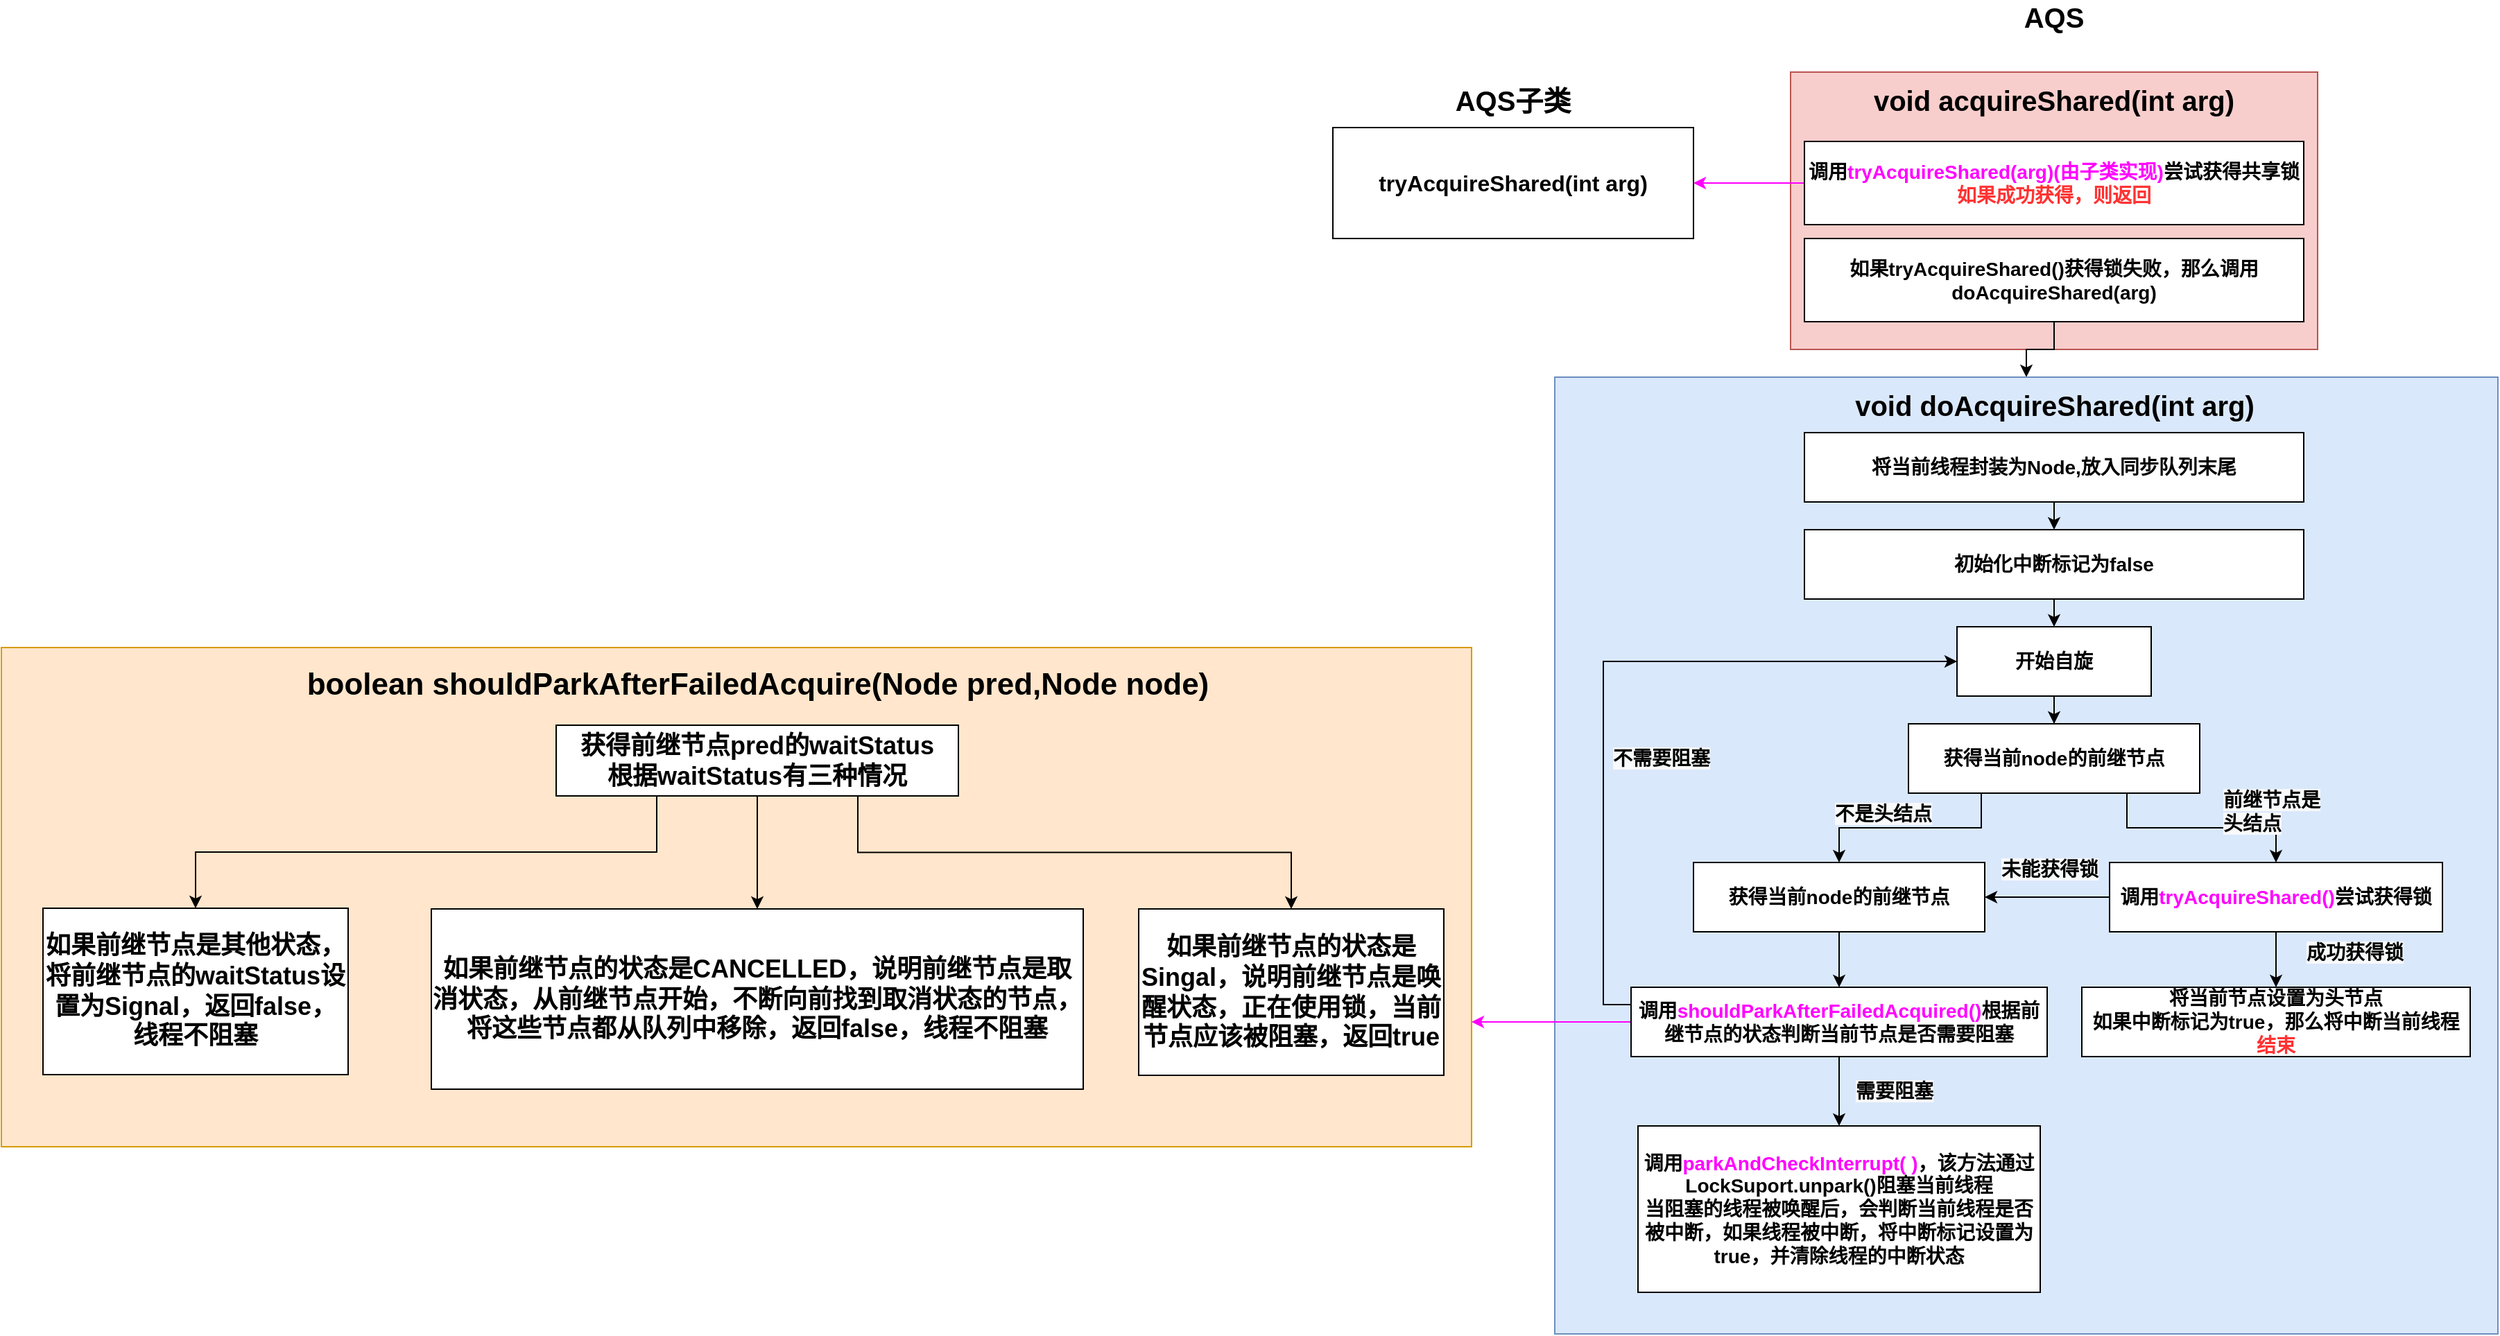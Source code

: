 <mxfile version="15.2.7" type="device"><diagram id="93SUg-u_EPSsuYki_Jcq" name="第 1 页"><mxGraphModel dx="3361" dy="987" grid="1" gridSize="10" guides="1" tooltips="1" connect="1" arrows="1" fold="1" page="1" pageScale="1" pageWidth="827" pageHeight="1169" math="0" shadow="0"><root><mxCell id="0"/><mxCell id="1" parent="0"/><mxCell id="FAWYg3j6sBwUgS_7yUqw-2" value="&lt;b&gt;&lt;font style=&quot;font-size: 20px&quot;&gt;AQS&lt;/font&gt;&lt;/b&gt;" style="text;html=1;strokeColor=none;fillColor=none;align=center;verticalAlign=middle;whiteSpace=wrap;rounded=0;" parent="1" vertex="1"><mxGeometry x="360" y="80" width="40" height="20" as="geometry"/></mxCell><mxCell id="FAWYg3j6sBwUgS_7yUqw-3" value="" style="rounded=0;whiteSpace=wrap;html=1;fillColor=#f8cecc;strokeColor=#b85450;" parent="1" vertex="1"><mxGeometry x="190" y="130" width="380" height="200" as="geometry"/></mxCell><mxCell id="FAWYg3j6sBwUgS_7yUqw-5" value="&lt;b&gt;&lt;font style=&quot;font-size: 20px&quot;&gt;void acquireShared(int arg)&lt;/font&gt;&lt;/b&gt;" style="text;html=1;strokeColor=none;fillColor=none;align=center;verticalAlign=middle;whiteSpace=wrap;rounded=0;" parent="1" vertex="1"><mxGeometry x="235" y="140" width="290" height="20" as="geometry"/></mxCell><mxCell id="FAWYg3j6sBwUgS_7yUqw-12" style="edgeStyle=orthogonalEdgeStyle;rounded=0;orthogonalLoop=1;jettySize=auto;html=1;exitX=0;exitY=0.5;exitDx=0;exitDy=0;entryX=1;entryY=0.5;entryDx=0;entryDy=0;strokeColor=#FF00FF;" parent="1" source="FAWYg3j6sBwUgS_7yUqw-6" target="FAWYg3j6sBwUgS_7yUqw-7" edge="1"><mxGeometry relative="1" as="geometry"/></mxCell><mxCell id="FAWYg3j6sBwUgS_7yUqw-6" value="&lt;b style=&quot;font-size: 14px&quot;&gt;调用&lt;font color=&quot;#ff00ff&quot;&gt;tryAcquireShared(arg)(由子类实现)&lt;/font&gt;尝试获得共享锁&lt;br&gt;&lt;font color=&quot;#ff3333&quot;&gt;如果成功获得，则返回&lt;/font&gt;&lt;/b&gt;" style="rounded=0;whiteSpace=wrap;html=1;" parent="1" vertex="1"><mxGeometry x="200" y="180" width="360" height="60" as="geometry"/></mxCell><mxCell id="FAWYg3j6sBwUgS_7yUqw-7" value="&lt;b&gt;&lt;font style=&quot;font-size: 16px&quot;&gt;tryAcquireShared(int arg)&lt;/font&gt;&lt;/b&gt;" style="rounded=0;whiteSpace=wrap;html=1;" parent="1" vertex="1"><mxGeometry x="-140" y="170" width="260" height="80" as="geometry"/></mxCell><mxCell id="FAWYg3j6sBwUgS_7yUqw-8" value="&lt;b&gt;&lt;font style=&quot;font-size: 20px&quot;&gt;AQS子类&lt;/font&gt;&lt;/b&gt;" style="text;html=1;strokeColor=none;fillColor=none;align=center;verticalAlign=middle;whiteSpace=wrap;rounded=0;" parent="1" vertex="1"><mxGeometry x="-70" y="140" width="120" height="20" as="geometry"/></mxCell><mxCell id="FAWYg3j6sBwUgS_7yUqw-19" style="edgeStyle=orthogonalEdgeStyle;rounded=0;orthogonalLoop=1;jettySize=auto;html=1;exitX=0.5;exitY=1;exitDx=0;exitDy=0;entryX=0.5;entryY=0;entryDx=0;entryDy=0;" parent="1" source="FAWYg3j6sBwUgS_7yUqw-13" target="FAWYg3j6sBwUgS_7yUqw-14" edge="1"><mxGeometry relative="1" as="geometry"/></mxCell><mxCell id="FAWYg3j6sBwUgS_7yUqw-13" value="&lt;span style=&quot;font-size: 14px&quot;&gt;&lt;b&gt;如果tryAcquireShared()获得锁失败，那么调用doAcquireShared(arg)&lt;/b&gt;&lt;/span&gt;" style="rounded=0;whiteSpace=wrap;html=1;" parent="1" vertex="1"><mxGeometry x="200" y="250" width="360" height="60" as="geometry"/></mxCell><mxCell id="FAWYg3j6sBwUgS_7yUqw-14" value="" style="rounded=0;whiteSpace=wrap;html=1;fillColor=#dae8fc;strokeColor=#6c8ebf;" parent="1" vertex="1"><mxGeometry x="20" y="350" width="680" height="690" as="geometry"/></mxCell><mxCell id="FAWYg3j6sBwUgS_7yUqw-15" value="&lt;b&gt;&lt;font style=&quot;font-size: 20px&quot;&gt;void doAcquireShared(int arg)&lt;/font&gt;&lt;/b&gt;" style="text;html=1;strokeColor=none;fillColor=none;align=center;verticalAlign=middle;whiteSpace=wrap;rounded=0;" parent="1" vertex="1"><mxGeometry x="212.5" y="360" width="335" height="20" as="geometry"/></mxCell><mxCell id="W5xdZTUk29vM9QqU6VjW-4" style="edgeStyle=orthogonalEdgeStyle;rounded=0;orthogonalLoop=1;jettySize=auto;html=1;exitX=0.5;exitY=1;exitDx=0;exitDy=0;entryX=0.5;entryY=0;entryDx=0;entryDy=0;" edge="1" parent="1" source="FAWYg3j6sBwUgS_7yUqw-16" target="W5xdZTUk29vM9QqU6VjW-1"><mxGeometry relative="1" as="geometry"/></mxCell><mxCell id="FAWYg3j6sBwUgS_7yUqw-16" value="&lt;span style=&quot;font-size: 14px&quot;&gt;&lt;b&gt;将当前线程封装为Node,放入同步队列末尾&lt;/b&gt;&lt;/span&gt;" style="rounded=0;whiteSpace=wrap;html=1;" parent="1" vertex="1"><mxGeometry x="200" y="390" width="360" height="50" as="geometry"/></mxCell><mxCell id="W5xdZTUk29vM9QqU6VjW-5" style="edgeStyle=orthogonalEdgeStyle;rounded=0;orthogonalLoop=1;jettySize=auto;html=1;exitX=0.5;exitY=1;exitDx=0;exitDy=0;entryX=0.5;entryY=0;entryDx=0;entryDy=0;" edge="1" parent="1" source="W5xdZTUk29vM9QqU6VjW-1" target="W5xdZTUk29vM9QqU6VjW-2"><mxGeometry relative="1" as="geometry"/></mxCell><mxCell id="W5xdZTUk29vM9QqU6VjW-1" value="&lt;span style=&quot;font-size: 14px&quot;&gt;&lt;b&gt;初始化中断标记为false&lt;/b&gt;&lt;/span&gt;" style="rounded=0;whiteSpace=wrap;html=1;" vertex="1" parent="1"><mxGeometry x="200" y="460" width="360" height="50" as="geometry"/></mxCell><mxCell id="W5xdZTUk29vM9QqU6VjW-6" style="edgeStyle=orthogonalEdgeStyle;rounded=0;orthogonalLoop=1;jettySize=auto;html=1;exitX=0.5;exitY=1;exitDx=0;exitDy=0;" edge="1" parent="1" source="W5xdZTUk29vM9QqU6VjW-2" target="W5xdZTUk29vM9QqU6VjW-3"><mxGeometry relative="1" as="geometry"/></mxCell><mxCell id="W5xdZTUk29vM9QqU6VjW-2" value="&lt;span style=&quot;font-size: 14px&quot;&gt;&lt;b&gt;开始自旋&lt;/b&gt;&lt;/span&gt;" style="rounded=0;whiteSpace=wrap;html=1;" vertex="1" parent="1"><mxGeometry x="310" y="530" width="140" height="50" as="geometry"/></mxCell><mxCell id="W5xdZTUk29vM9QqU6VjW-8" style="edgeStyle=orthogonalEdgeStyle;rounded=0;orthogonalLoop=1;jettySize=auto;html=1;exitX=0.75;exitY=1;exitDx=0;exitDy=0;" edge="1" parent="1" source="W5xdZTUk29vM9QqU6VjW-3" target="W5xdZTUk29vM9QqU6VjW-7"><mxGeometry relative="1" as="geometry"/></mxCell><mxCell id="W5xdZTUk29vM9QqU6VjW-17" style="edgeStyle=orthogonalEdgeStyle;rounded=0;orthogonalLoop=1;jettySize=auto;html=1;exitX=0.25;exitY=1;exitDx=0;exitDy=0;entryX=0.5;entryY=0;entryDx=0;entryDy=0;" edge="1" parent="1" source="W5xdZTUk29vM9QqU6VjW-3" target="W5xdZTUk29vM9QqU6VjW-14"><mxGeometry relative="1" as="geometry"/></mxCell><mxCell id="W5xdZTUk29vM9QqU6VjW-3" value="&lt;span style=&quot;font-size: 14px&quot;&gt;&lt;b&gt;获得当前node的前继节点&lt;/b&gt;&lt;/span&gt;" style="rounded=0;whiteSpace=wrap;html=1;" vertex="1" parent="1"><mxGeometry x="275" y="600" width="210" height="50" as="geometry"/></mxCell><mxCell id="W5xdZTUk29vM9QqU6VjW-13" style="edgeStyle=orthogonalEdgeStyle;rounded=0;orthogonalLoop=1;jettySize=auto;html=1;exitX=0.5;exitY=1;exitDx=0;exitDy=0;entryX=0.5;entryY=0;entryDx=0;entryDy=0;" edge="1" parent="1" source="W5xdZTUk29vM9QqU6VjW-7" target="W5xdZTUk29vM9QqU6VjW-9"><mxGeometry relative="1" as="geometry"/></mxCell><mxCell id="W5xdZTUk29vM9QqU6VjW-15" style="edgeStyle=orthogonalEdgeStyle;rounded=0;orthogonalLoop=1;jettySize=auto;html=1;exitX=0;exitY=0.5;exitDx=0;exitDy=0;" edge="1" parent="1" source="W5xdZTUk29vM9QqU6VjW-7" target="W5xdZTUk29vM9QqU6VjW-14"><mxGeometry relative="1" as="geometry"/></mxCell><mxCell id="W5xdZTUk29vM9QqU6VjW-7" value="&lt;span style=&quot;font-size: 14px&quot;&gt;&lt;b&gt;调用&lt;font color=&quot;#ff00ff&quot;&gt;tryAcquireShared()&lt;/font&gt;尝试获得锁&lt;/b&gt;&lt;/span&gt;" style="rounded=0;whiteSpace=wrap;html=1;" vertex="1" parent="1"><mxGeometry x="420" y="700" width="240" height="50" as="geometry"/></mxCell><mxCell id="W5xdZTUk29vM9QqU6VjW-9" value="&lt;span style=&quot;font-size: 14px&quot;&gt;&lt;b&gt;将当前节点设置为头节点&lt;br&gt;如果中断标记为true，那么将中断当前线程&lt;br&gt;&lt;font color=&quot;#ff3333&quot;&gt;结束&lt;/font&gt;&lt;br&gt;&lt;/b&gt;&lt;/span&gt;" style="rounded=0;whiteSpace=wrap;html=1;" vertex="1" parent="1"><mxGeometry x="400" y="790" width="280" height="50" as="geometry"/></mxCell><mxCell id="W5xdZTUk29vM9QqU6VjW-11" value="&lt;b style=&quot;color: rgb(0 , 0 , 0) ; font-family: &amp;#34;helvetica&amp;#34; ; font-size: 14px ; font-style: normal ; letter-spacing: normal ; text-align: center ; text-indent: 0px ; text-transform: none ; word-spacing: 0px ; background-color: rgb(248 , 249 , 250)&quot;&gt;前继节点是头结点&lt;/b&gt;" style="text;whiteSpace=wrap;html=1;" vertex="1" parent="1"><mxGeometry x="500" y="640" width="80" height="30" as="geometry"/></mxCell><mxCell id="W5xdZTUk29vM9QqU6VjW-12" value="&lt;b style=&quot;color: rgb(0 , 0 , 0) ; font-family: &amp;#34;helvetica&amp;#34; ; font-size: 14px ; font-style: normal ; letter-spacing: normal ; text-align: center ; text-indent: 0px ; text-transform: none ; word-spacing: 0px ; background-color: rgb(248 , 249 , 250)&quot;&gt;成功获得锁&lt;/b&gt;" style="text;whiteSpace=wrap;html=1;" vertex="1" parent="1"><mxGeometry x="560" y="750" width="80" height="30" as="geometry"/></mxCell><mxCell id="W5xdZTUk29vM9QqU6VjW-30" style="edgeStyle=orthogonalEdgeStyle;rounded=0;orthogonalLoop=1;jettySize=auto;html=1;exitX=0.5;exitY=1;exitDx=0;exitDy=0;entryX=0.5;entryY=0;entryDx=0;entryDy=0;" edge="1" parent="1" source="W5xdZTUk29vM9QqU6VjW-14" target="W5xdZTUk29vM9QqU6VjW-29"><mxGeometry relative="1" as="geometry"/></mxCell><mxCell id="W5xdZTUk29vM9QqU6VjW-14" value="&lt;span style=&quot;font-size: 14px&quot;&gt;&lt;b&gt;获得当前node的前继节点&lt;/b&gt;&lt;/span&gt;" style="rounded=0;whiteSpace=wrap;html=1;" vertex="1" parent="1"><mxGeometry x="120" y="700" width="210" height="50" as="geometry"/></mxCell><mxCell id="W5xdZTUk29vM9QqU6VjW-16" value="&lt;b style=&quot;color: rgb(0 , 0 , 0) ; font-family: &amp;#34;helvetica&amp;#34; ; font-size: 14px ; font-style: normal ; letter-spacing: normal ; text-align: center ; text-indent: 0px ; text-transform: none ; word-spacing: 0px ; background-color: rgb(248 , 249 , 250)&quot;&gt;未能获得锁&lt;/b&gt;" style="text;whiteSpace=wrap;html=1;" vertex="1" parent="1"><mxGeometry x="340" y="690" width="80" height="30" as="geometry"/></mxCell><mxCell id="W5xdZTUk29vM9QqU6VjW-18" value="&lt;b style=&quot;color: rgb(0 , 0 , 0) ; font-family: &amp;#34;helvetica&amp;#34; ; font-size: 14px ; font-style: normal ; letter-spacing: normal ; text-align: center ; text-indent: 0px ; text-transform: none ; word-spacing: 0px ; background-color: rgb(248 , 249 , 250)&quot;&gt;不是头结点&lt;/b&gt;" style="text;whiteSpace=wrap;html=1;" vertex="1" parent="1"><mxGeometry x="220" y="650" width="80" height="30" as="geometry"/></mxCell><mxCell id="W5xdZTUk29vM9QqU6VjW-19" value="" style="group" vertex="1" connectable="0" parent="1"><mxGeometry x="-1100" y="545" width="1060" height="360" as="geometry"/></mxCell><mxCell id="W5xdZTUk29vM9QqU6VjW-20" value="" style="rounded=0;whiteSpace=wrap;html=1;fillColor=#ffe6cc;strokeColor=#d79b00;" vertex="1" parent="W5xdZTUk29vM9QqU6VjW-19"><mxGeometry width="1060" height="360" as="geometry"/></mxCell><mxCell id="W5xdZTUk29vM9QqU6VjW-21" value="&lt;b&gt;&lt;font style=&quot;font-size: 22px&quot;&gt;boolean shouldParkAfterFailedAcquire(Node pred,Node node)&lt;/font&gt;&lt;/b&gt;" style="text;html=1;strokeColor=none;fillColor=none;align=center;verticalAlign=middle;whiteSpace=wrap;rounded=0;" vertex="1" parent="W5xdZTUk29vM9QqU6VjW-19"><mxGeometry x="201.5" y="17" width="687" height="20" as="geometry"/></mxCell><mxCell id="W5xdZTUk29vM9QqU6VjW-22" value="&lt;span style=&quot;font-size: 18px&quot;&gt;&lt;b&gt;获得前继节点pred的waitStatus&lt;br&gt;根据waitStatus有三种情况&lt;br&gt;&lt;/b&gt;&lt;/span&gt;" style="rounded=0;whiteSpace=wrap;html=1;" vertex="1" parent="W5xdZTUk29vM9QqU6VjW-19"><mxGeometry x="400" y="56" width="290" height="51" as="geometry"/></mxCell><mxCell id="W5xdZTUk29vM9QqU6VjW-23" value="&lt;span style=&quot;font-size: 18px&quot;&gt;&lt;b&gt;如果前继节点的状态是Singal，说明前继节点是唤醒状态，正在使用锁，当前节点应该被阻塞，返回true&lt;/b&gt;&lt;/span&gt;" style="rounded=0;whiteSpace=wrap;html=1;" vertex="1" parent="W5xdZTUk29vM9QqU6VjW-19"><mxGeometry x="820" y="188.5" width="220" height="120" as="geometry"/></mxCell><mxCell id="W5xdZTUk29vM9QqU6VjW-24" style="edgeStyle=orthogonalEdgeStyle;rounded=0;orthogonalLoop=1;jettySize=auto;html=1;exitX=0.75;exitY=1;exitDx=0;exitDy=0;entryX=0.5;entryY=0;entryDx=0;entryDy=0;" edge="1" parent="W5xdZTUk29vM9QqU6VjW-19" source="W5xdZTUk29vM9QqU6VjW-22" target="W5xdZTUk29vM9QqU6VjW-23"><mxGeometry relative="1" as="geometry"/></mxCell><mxCell id="W5xdZTUk29vM9QqU6VjW-25" value="&lt;span style=&quot;font-size: 18px&quot;&gt;&lt;b&gt;如果前继节点的状态是CANCELLED，说明前继节点是取消状态，从前继节点开始，不断向前找到取消状态的节点，将这些节点都从队列中移除，返回false，线程不阻塞&lt;/b&gt;&lt;/span&gt;" style="rounded=0;whiteSpace=wrap;html=1;" vertex="1" parent="W5xdZTUk29vM9QqU6VjW-19"><mxGeometry x="310" y="188.5" width="470" height="130" as="geometry"/></mxCell><mxCell id="W5xdZTUk29vM9QqU6VjW-26" style="edgeStyle=orthogonalEdgeStyle;rounded=0;orthogonalLoop=1;jettySize=auto;html=1;exitX=0.5;exitY=1;exitDx=0;exitDy=0;entryX=0.5;entryY=0;entryDx=0;entryDy=0;" edge="1" parent="W5xdZTUk29vM9QqU6VjW-19" source="W5xdZTUk29vM9QqU6VjW-22" target="W5xdZTUk29vM9QqU6VjW-25"><mxGeometry relative="1" as="geometry"/></mxCell><mxCell id="W5xdZTUk29vM9QqU6VjW-27" value="&lt;span style=&quot;font-size: 18px&quot;&gt;&lt;b&gt;如果前继节点是其他状态，将前继节点的waitStatus设置为Signal，返回false，&lt;/b&gt;&lt;/span&gt;&lt;b style=&quot;font-size: 18px&quot;&gt;线程不阻塞&lt;/b&gt;" style="rounded=0;whiteSpace=wrap;html=1;" vertex="1" parent="W5xdZTUk29vM9QqU6VjW-19"><mxGeometry x="30" y="188" width="220" height="120" as="geometry"/></mxCell><mxCell id="W5xdZTUk29vM9QqU6VjW-28" style="edgeStyle=orthogonalEdgeStyle;rounded=0;orthogonalLoop=1;jettySize=auto;html=1;exitX=0.25;exitY=1;exitDx=0;exitDy=0;entryX=0.5;entryY=0;entryDx=0;entryDy=0;" edge="1" parent="W5xdZTUk29vM9QqU6VjW-19" source="W5xdZTUk29vM9QqU6VjW-22" target="W5xdZTUk29vM9QqU6VjW-27"><mxGeometry relative="1" as="geometry"/></mxCell><mxCell id="W5xdZTUk29vM9QqU6VjW-31" style="edgeStyle=orthogonalEdgeStyle;rounded=0;orthogonalLoop=1;jettySize=auto;html=1;exitX=0;exitY=0.25;exitDx=0;exitDy=0;entryX=0;entryY=0.5;entryDx=0;entryDy=0;strokeColor=#000000;" edge="1" parent="1" source="W5xdZTUk29vM9QqU6VjW-29" target="W5xdZTUk29vM9QqU6VjW-2"><mxGeometry relative="1" as="geometry"/></mxCell><mxCell id="W5xdZTUk29vM9QqU6VjW-35" style="edgeStyle=orthogonalEdgeStyle;rounded=0;orthogonalLoop=1;jettySize=auto;html=1;exitX=0.5;exitY=1;exitDx=0;exitDy=0;entryX=0.5;entryY=0;entryDx=0;entryDy=0;strokeColor=#000000;" edge="1" parent="1" source="W5xdZTUk29vM9QqU6VjW-29" target="W5xdZTUk29vM9QqU6VjW-34"><mxGeometry relative="1" as="geometry"/></mxCell><mxCell id="W5xdZTUk29vM9QqU6VjW-37" style="edgeStyle=orthogonalEdgeStyle;rounded=0;orthogonalLoop=1;jettySize=auto;html=1;exitX=0;exitY=0.5;exitDx=0;exitDy=0;entryX=1;entryY=0.75;entryDx=0;entryDy=0;strokeColor=#FF00FF;" edge="1" parent="1" source="W5xdZTUk29vM9QqU6VjW-29" target="W5xdZTUk29vM9QqU6VjW-20"><mxGeometry relative="1" as="geometry"/></mxCell><mxCell id="W5xdZTUk29vM9QqU6VjW-29" value="&lt;span style=&quot;font-size: 14px&quot;&gt;&lt;b&gt;调用&lt;font color=&quot;#ff00ff&quot;&gt;shouldParkAfterFailedAcquired()&lt;/font&gt;根据前继节点的状态判断当前节点是否需要阻塞&lt;/b&gt;&lt;/span&gt;" style="rounded=0;whiteSpace=wrap;html=1;" vertex="1" parent="1"><mxGeometry x="75" y="790" width="300" height="50" as="geometry"/></mxCell><mxCell id="W5xdZTUk29vM9QqU6VjW-32" value="&lt;b style=&quot;color: rgb(0 , 0 , 0) ; font-family: &amp;#34;helvetica&amp;#34; ; font-size: 14px ; font-style: normal ; letter-spacing: normal ; text-align: center ; text-indent: 0px ; text-transform: none ; word-spacing: 0px ; background-color: rgb(248 , 249 , 250)&quot;&gt;不需要阻塞&lt;/b&gt;" style="text;whiteSpace=wrap;html=1;" vertex="1" parent="1"><mxGeometry x="60" y="610" width="80" height="30" as="geometry"/></mxCell><mxCell id="W5xdZTUk29vM9QqU6VjW-34" value="&lt;b style=&quot;font-size: 14px&quot;&gt;&lt;font style=&quot;font-size: 14px&quot;&gt;调用&lt;font color=&quot;#ff00ff&quot; style=&quot;font-size: 14px&quot;&gt;parkAndCheckInterrupt( )&lt;/font&gt;，该方法通过LockSuport.unpark()阻塞当前线程&lt;br&gt;当阻塞的线程被唤醒后，会判断当前线程是否被中断，如果线程被中断，将中断标记设置为true，并清除线程的中断状态&lt;br&gt;&lt;/font&gt;&lt;/b&gt;" style="rounded=0;whiteSpace=wrap;html=1;" vertex="1" parent="1"><mxGeometry x="80" y="890" width="290" height="120" as="geometry"/></mxCell><mxCell id="W5xdZTUk29vM9QqU6VjW-36" value="&lt;b style=&quot;color: rgb(0 , 0 , 0) ; font-family: &amp;#34;helvetica&amp;#34; ; font-size: 14px ; font-style: normal ; letter-spacing: normal ; text-align: center ; text-indent: 0px ; text-transform: none ; word-spacing: 0px ; background-color: rgb(248 , 249 , 250)&quot;&gt;需要阻塞&lt;/b&gt;" style="text;whiteSpace=wrap;html=1;" vertex="1" parent="1"><mxGeometry x="235" y="850" width="80" height="30" as="geometry"/></mxCell></root></mxGraphModel></diagram></mxfile>